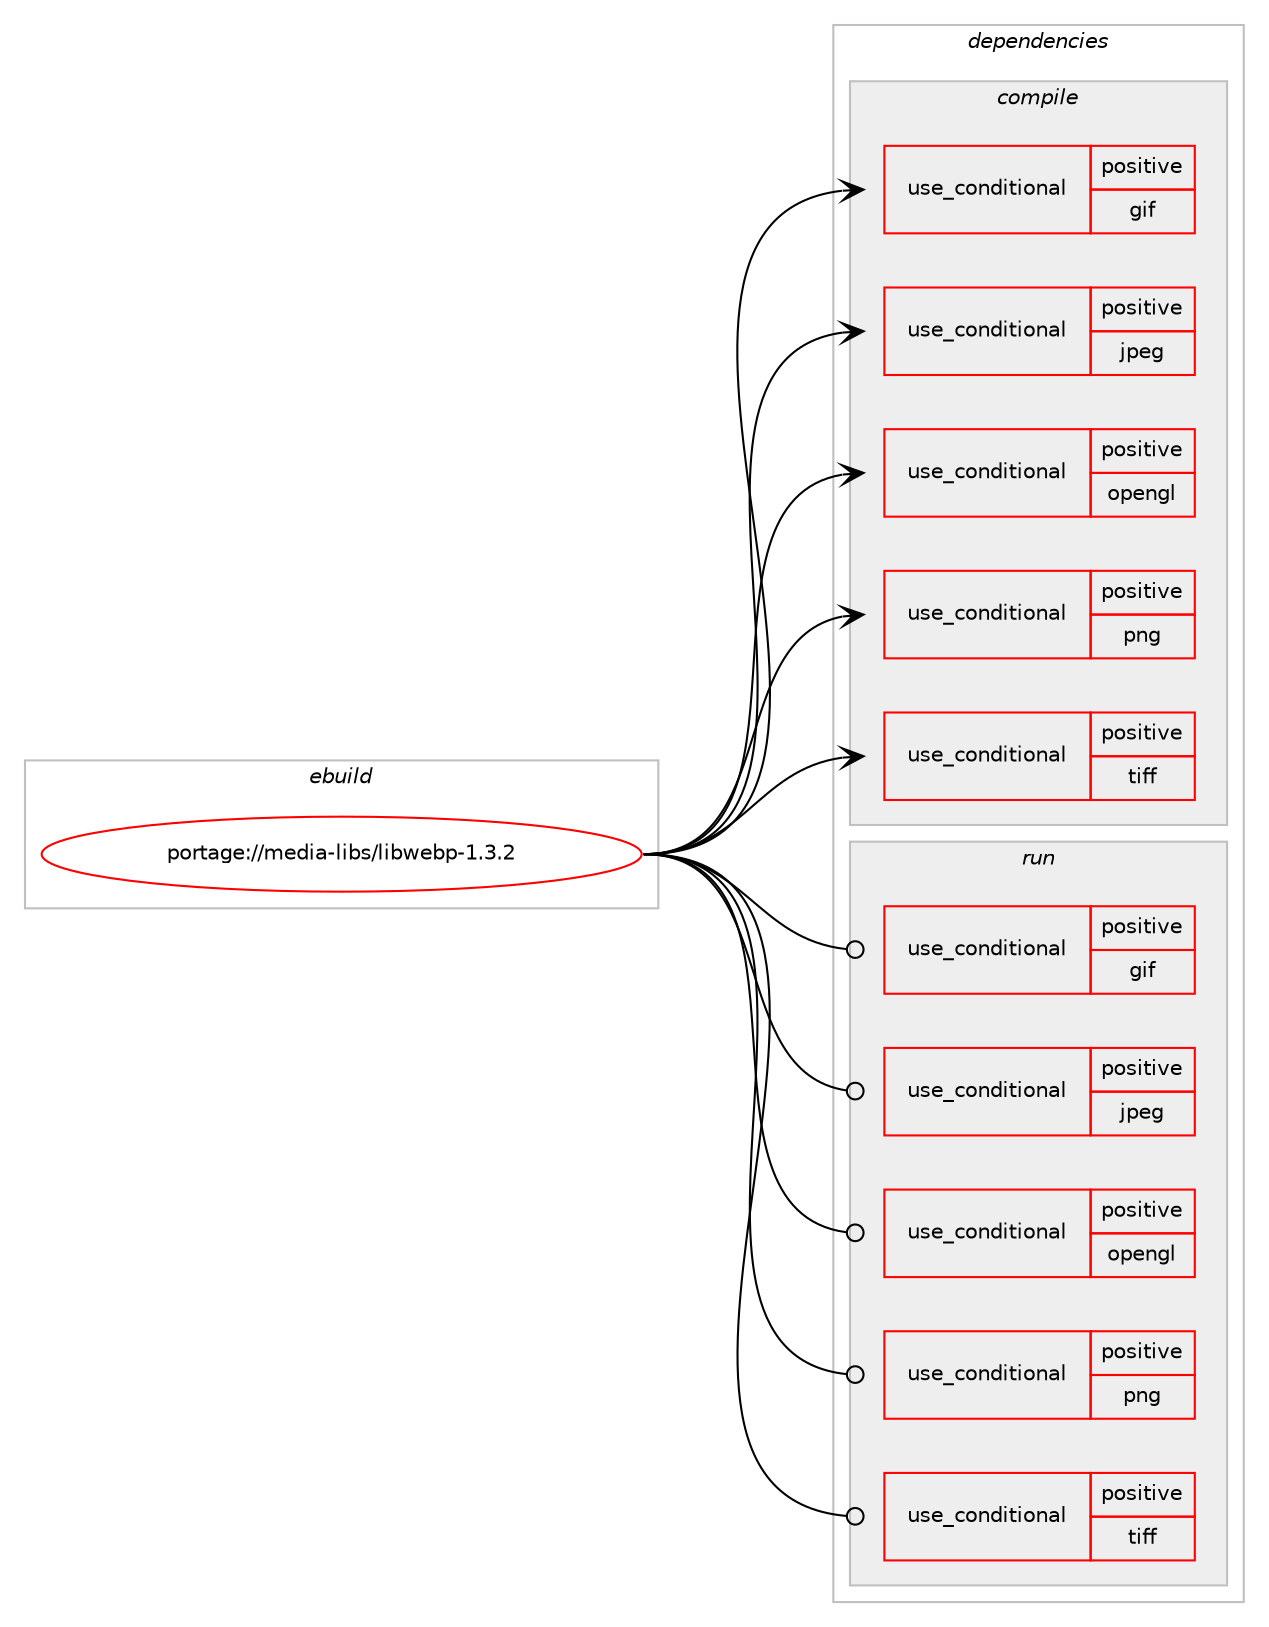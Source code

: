 digraph prolog {

# *************
# Graph options
# *************

newrank=true;
concentrate=true;
compound=true;
graph [rankdir=LR,fontname=Helvetica,fontsize=10,ranksep=1.5];#, ranksep=2.5, nodesep=0.2];
edge  [arrowhead=vee];
node  [fontname=Helvetica,fontsize=10];

# **********
# The ebuild
# **********

subgraph cluster_leftcol {
color=gray;
rank=same;
label=<<i>ebuild</i>>;
id [label="portage://media-libs/libwebp-1.3.2", color=red, width=4, href="../media-libs/libwebp-1.3.2.svg"];
}

# ****************
# The dependencies
# ****************

subgraph cluster_midcol {
color=gray;
label=<<i>dependencies</i>>;
subgraph cluster_compile {
fillcolor="#eeeeee";
style=filled;
label=<<i>compile</i>>;
subgraph cond74604 {
dependency157044 [label=<<TABLE BORDER="0" CELLBORDER="1" CELLSPACING="0" CELLPADDING="4"><TR><TD ROWSPAN="3" CELLPADDING="10">use_conditional</TD></TR><TR><TD>positive</TD></TR><TR><TD>gif</TD></TR></TABLE>>, shape=none, color=red];
# *** BEGIN UNKNOWN DEPENDENCY TYPE (TODO) ***
# dependency157044 -> package_dependency(portage://media-libs/libwebp-1.3.2,install,no,media-libs,giflib,none,[,,],any_same_slot,[])
# *** END UNKNOWN DEPENDENCY TYPE (TODO) ***

}
id:e -> dependency157044:w [weight=20,style="solid",arrowhead="vee"];
subgraph cond74605 {
dependency157045 [label=<<TABLE BORDER="0" CELLBORDER="1" CELLSPACING="0" CELLPADDING="4"><TR><TD ROWSPAN="3" CELLPADDING="10">use_conditional</TD></TR><TR><TD>positive</TD></TR><TR><TD>jpeg</TD></TR></TABLE>>, shape=none, color=red];
# *** BEGIN UNKNOWN DEPENDENCY TYPE (TODO) ***
# dependency157045 -> package_dependency(portage://media-libs/libwebp-1.3.2,install,no,media-libs,libjpeg-turbo,none,[,,],any_same_slot,[])
# *** END UNKNOWN DEPENDENCY TYPE (TODO) ***

}
id:e -> dependency157045:w [weight=20,style="solid",arrowhead="vee"];
subgraph cond74606 {
dependency157046 [label=<<TABLE BORDER="0" CELLBORDER="1" CELLSPACING="0" CELLPADDING="4"><TR><TD ROWSPAN="3" CELLPADDING="10">use_conditional</TD></TR><TR><TD>positive</TD></TR><TR><TD>opengl</TD></TR></TABLE>>, shape=none, color=red];
# *** BEGIN UNKNOWN DEPENDENCY TYPE (TODO) ***
# dependency157046 -> package_dependency(portage://media-libs/libwebp-1.3.2,install,no,media-libs,freeglut,none,[,,],[],[])
# *** END UNKNOWN DEPENDENCY TYPE (TODO) ***

# *** BEGIN UNKNOWN DEPENDENCY TYPE (TODO) ***
# dependency157046 -> package_dependency(portage://media-libs/libwebp-1.3.2,install,no,virtual,opengl,none,[,,],[],[])
# *** END UNKNOWN DEPENDENCY TYPE (TODO) ***

}
id:e -> dependency157046:w [weight=20,style="solid",arrowhead="vee"];
subgraph cond74607 {
dependency157047 [label=<<TABLE BORDER="0" CELLBORDER="1" CELLSPACING="0" CELLPADDING="4"><TR><TD ROWSPAN="3" CELLPADDING="10">use_conditional</TD></TR><TR><TD>positive</TD></TR><TR><TD>png</TD></TR></TABLE>>, shape=none, color=red];
# *** BEGIN UNKNOWN DEPENDENCY TYPE (TODO) ***
# dependency157047 -> package_dependency(portage://media-libs/libwebp-1.3.2,install,no,media-libs,libpng,none,[,,],any_same_slot,[])
# *** END UNKNOWN DEPENDENCY TYPE (TODO) ***

}
id:e -> dependency157047:w [weight=20,style="solid",arrowhead="vee"];
subgraph cond74608 {
dependency157048 [label=<<TABLE BORDER="0" CELLBORDER="1" CELLSPACING="0" CELLPADDING="4"><TR><TD ROWSPAN="3" CELLPADDING="10">use_conditional</TD></TR><TR><TD>positive</TD></TR><TR><TD>tiff</TD></TR></TABLE>>, shape=none, color=red];
# *** BEGIN UNKNOWN DEPENDENCY TYPE (TODO) ***
# dependency157048 -> package_dependency(portage://media-libs/libwebp-1.3.2,install,no,media-libs,tiff,none,[,,],any_same_slot,[])
# *** END UNKNOWN DEPENDENCY TYPE (TODO) ***

}
id:e -> dependency157048:w [weight=20,style="solid",arrowhead="vee"];
}
subgraph cluster_compileandrun {
fillcolor="#eeeeee";
style=filled;
label=<<i>compile and run</i>>;
}
subgraph cluster_run {
fillcolor="#eeeeee";
style=filled;
label=<<i>run</i>>;
subgraph cond74609 {
dependency157049 [label=<<TABLE BORDER="0" CELLBORDER="1" CELLSPACING="0" CELLPADDING="4"><TR><TD ROWSPAN="3" CELLPADDING="10">use_conditional</TD></TR><TR><TD>positive</TD></TR><TR><TD>gif</TD></TR></TABLE>>, shape=none, color=red];
# *** BEGIN UNKNOWN DEPENDENCY TYPE (TODO) ***
# dependency157049 -> package_dependency(portage://media-libs/libwebp-1.3.2,run,no,media-libs,giflib,none,[,,],any_same_slot,[])
# *** END UNKNOWN DEPENDENCY TYPE (TODO) ***

}
id:e -> dependency157049:w [weight=20,style="solid",arrowhead="odot"];
subgraph cond74610 {
dependency157050 [label=<<TABLE BORDER="0" CELLBORDER="1" CELLSPACING="0" CELLPADDING="4"><TR><TD ROWSPAN="3" CELLPADDING="10">use_conditional</TD></TR><TR><TD>positive</TD></TR><TR><TD>jpeg</TD></TR></TABLE>>, shape=none, color=red];
# *** BEGIN UNKNOWN DEPENDENCY TYPE (TODO) ***
# dependency157050 -> package_dependency(portage://media-libs/libwebp-1.3.2,run,no,media-libs,libjpeg-turbo,none,[,,],any_same_slot,[])
# *** END UNKNOWN DEPENDENCY TYPE (TODO) ***

}
id:e -> dependency157050:w [weight=20,style="solid",arrowhead="odot"];
subgraph cond74611 {
dependency157051 [label=<<TABLE BORDER="0" CELLBORDER="1" CELLSPACING="0" CELLPADDING="4"><TR><TD ROWSPAN="3" CELLPADDING="10">use_conditional</TD></TR><TR><TD>positive</TD></TR><TR><TD>opengl</TD></TR></TABLE>>, shape=none, color=red];
# *** BEGIN UNKNOWN DEPENDENCY TYPE (TODO) ***
# dependency157051 -> package_dependency(portage://media-libs/libwebp-1.3.2,run,no,media-libs,freeglut,none,[,,],[],[])
# *** END UNKNOWN DEPENDENCY TYPE (TODO) ***

# *** BEGIN UNKNOWN DEPENDENCY TYPE (TODO) ***
# dependency157051 -> package_dependency(portage://media-libs/libwebp-1.3.2,run,no,virtual,opengl,none,[,,],[],[])
# *** END UNKNOWN DEPENDENCY TYPE (TODO) ***

}
id:e -> dependency157051:w [weight=20,style="solid",arrowhead="odot"];
subgraph cond74612 {
dependency157052 [label=<<TABLE BORDER="0" CELLBORDER="1" CELLSPACING="0" CELLPADDING="4"><TR><TD ROWSPAN="3" CELLPADDING="10">use_conditional</TD></TR><TR><TD>positive</TD></TR><TR><TD>png</TD></TR></TABLE>>, shape=none, color=red];
# *** BEGIN UNKNOWN DEPENDENCY TYPE (TODO) ***
# dependency157052 -> package_dependency(portage://media-libs/libwebp-1.3.2,run,no,media-libs,libpng,none,[,,],any_same_slot,[])
# *** END UNKNOWN DEPENDENCY TYPE (TODO) ***

}
id:e -> dependency157052:w [weight=20,style="solid",arrowhead="odot"];
subgraph cond74613 {
dependency157053 [label=<<TABLE BORDER="0" CELLBORDER="1" CELLSPACING="0" CELLPADDING="4"><TR><TD ROWSPAN="3" CELLPADDING="10">use_conditional</TD></TR><TR><TD>positive</TD></TR><TR><TD>tiff</TD></TR></TABLE>>, shape=none, color=red];
# *** BEGIN UNKNOWN DEPENDENCY TYPE (TODO) ***
# dependency157053 -> package_dependency(portage://media-libs/libwebp-1.3.2,run,no,media-libs,tiff,none,[,,],any_same_slot,[])
# *** END UNKNOWN DEPENDENCY TYPE (TODO) ***

}
id:e -> dependency157053:w [weight=20,style="solid",arrowhead="odot"];
}
}

# **************
# The candidates
# **************

subgraph cluster_choices {
rank=same;
color=gray;
label=<<i>candidates</i>>;

}

}
